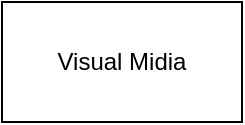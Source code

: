 <mxfile version="21.0.8" type="github">
  <diagram name="Página-1" id="M8ryPEPc1D8z2gy72PD5">
    <mxGraphModel dx="2074" dy="1124" grid="1" gridSize="10" guides="1" tooltips="1" connect="1" arrows="1" fold="1" page="1" pageScale="1" pageWidth="827" pageHeight="1169" math="0" shadow="0">
      <root>
        <mxCell id="0" />
        <mxCell id="1" parent="0" />
        <mxCell id="g10kCMMkQ84iI9tnQCoL-1" value="Visual Midia" style="rounded=0;whiteSpace=wrap;html=1;" vertex="1" parent="1">
          <mxGeometry x="110" y="440" width="120" height="60" as="geometry" />
        </mxCell>
      </root>
    </mxGraphModel>
  </diagram>
</mxfile>
